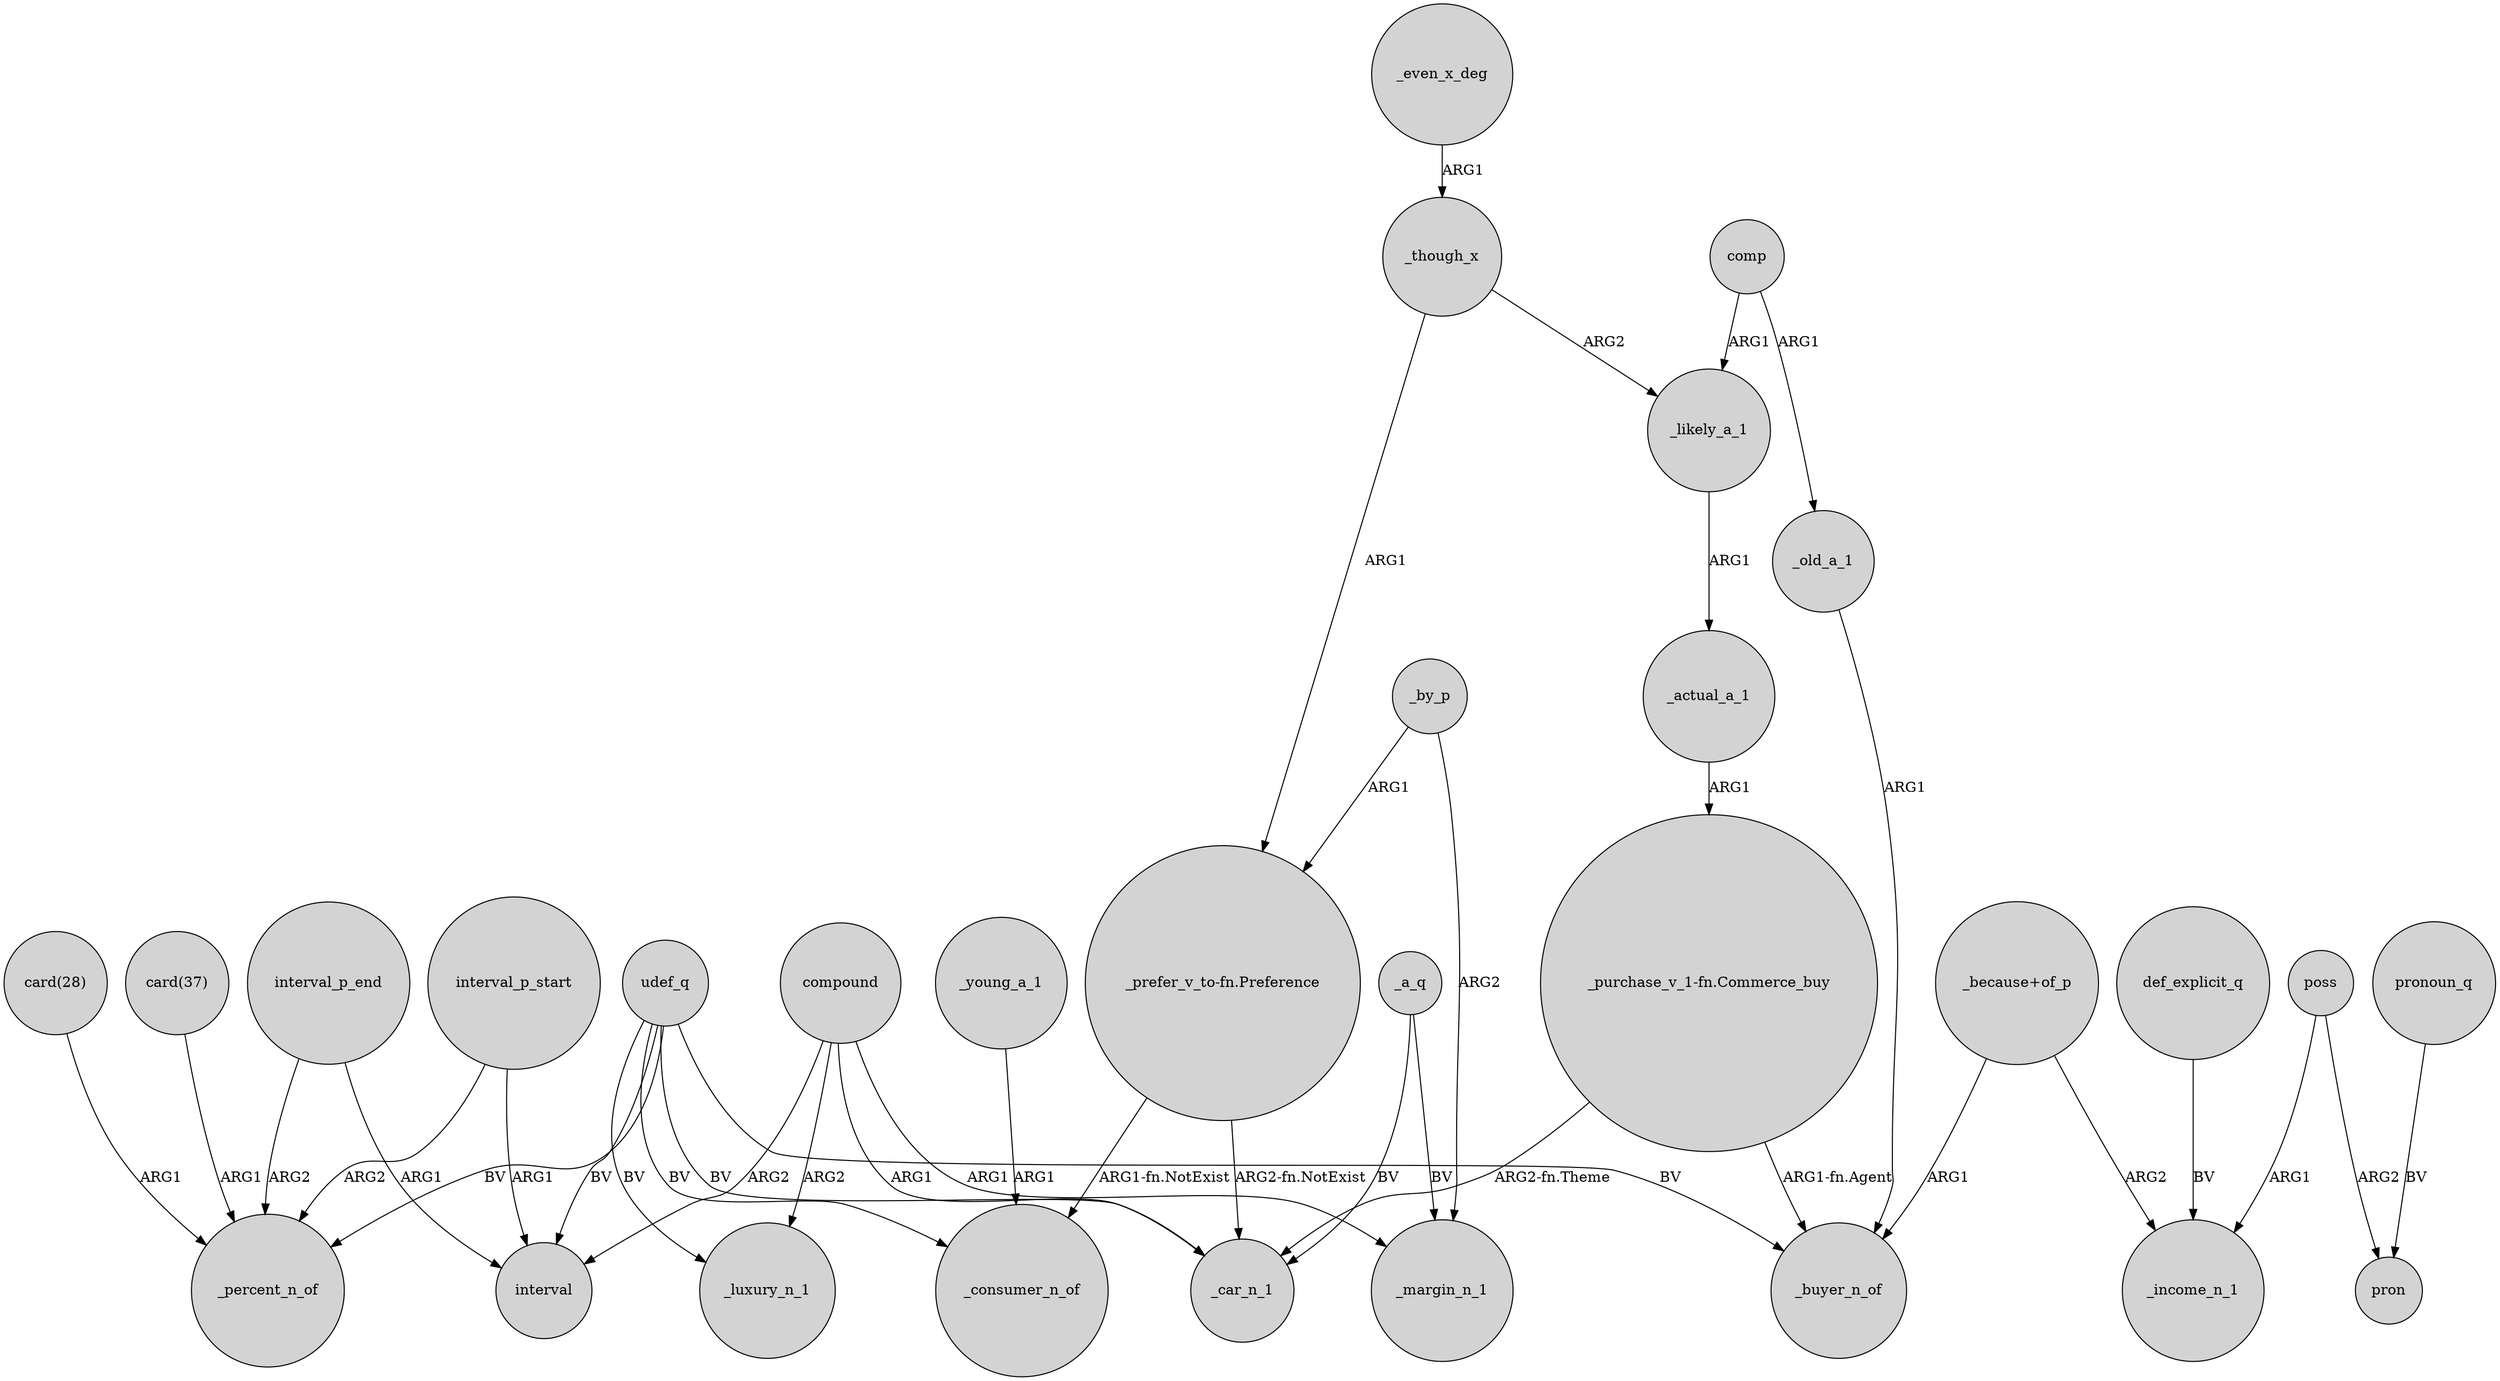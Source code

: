 digraph {
	node [shape=circle style=filled]
	"card(28)" -> _percent_n_of [label=ARG1]
	_though_x -> "_prefer_v_to-fn.Preference" [label=ARG1]
	poss -> pron [label=ARG2]
	_likely_a_1 -> _actual_a_1 [label=ARG1]
	"_prefer_v_to-fn.Preference" -> _consumer_n_of [label="ARG1-fn.NotExist"]
	udef_q -> _buyer_n_of [label=BV]
	_actual_a_1 -> "_purchase_v_1-fn.Commerce_buy" [label=ARG1]
	def_explicit_q -> _income_n_1 [label=BV]
	compound -> _margin_n_1 [label=ARG1]
	interval_p_start -> _percent_n_of [label=ARG2]
	"card(37)" -> _percent_n_of [label=ARG1]
	poss -> _income_n_1 [label=ARG1]
	_by_p -> _margin_n_1 [label=ARG2]
	_even_x_deg -> _though_x [label=ARG1]
	"_prefer_v_to-fn.Preference" -> _car_n_1 [label="ARG2-fn.NotExist"]
	interval_p_end -> _percent_n_of [label=ARG2]
	"_because+of_p" -> _buyer_n_of [label=ARG1]
	"_purchase_v_1-fn.Commerce_buy" -> _buyer_n_of [label="ARG1-fn.Agent"]
	_by_p -> "_prefer_v_to-fn.Preference" [label=ARG1]
	pronoun_q -> pron [label=BV]
	_a_q -> _car_n_1 [label=BV]
	interval_p_start -> interval [label=ARG1]
	compound -> interval [label=ARG2]
	comp -> _old_a_1 [label=ARG1]
	udef_q -> _consumer_n_of [label=BV]
	interval_p_end -> interval [label=ARG1]
	compound -> _car_n_1 [label=ARG1]
	udef_q -> _car_n_1 [label=BV]
	_a_q -> _margin_n_1 [label=BV]
	_old_a_1 -> _buyer_n_of [label=ARG1]
	compound -> _luxury_n_1 [label=ARG2]
	"_purchase_v_1-fn.Commerce_buy" -> _car_n_1 [label="ARG2-fn.Theme"]
	udef_q -> _percent_n_of [label=BV]
	_though_x -> _likely_a_1 [label=ARG2]
	_young_a_1 -> _consumer_n_of [label=ARG1]
	"_because+of_p" -> _income_n_1 [label=ARG2]
	comp -> _likely_a_1 [label=ARG1]
	udef_q -> interval [label=BV]
	udef_q -> _luxury_n_1 [label=BV]
}
